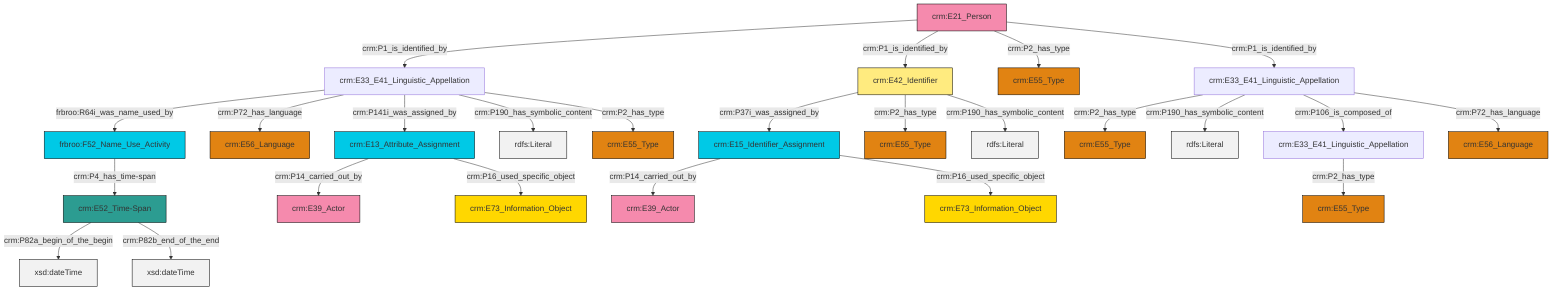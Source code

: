 graph TD
classDef Literal fill:#f2f2f2,stroke:#000000;
classDef CRM_Entity fill:#FFFFFF,stroke:#000000;
classDef Temporal_Entity fill:#00C9E6, stroke:#000000;
classDef Type fill:#E18312, stroke:#000000;
classDef Time-Span fill:#2C9C91, stroke:#000000;
classDef Appellation fill:#FFEB7F, stroke:#000000;
classDef Place fill:#008836, stroke:#000000;
classDef Persistent_Item fill:#B266B2, stroke:#000000;
classDef Conceptual_Object fill:#FFD700, stroke:#000000;
classDef Physical_Thing fill:#D2B48C, stroke:#000000;
classDef Actor fill:#f58aad, stroke:#000000;
classDef PC_Classes fill:#4ce600, stroke:#000000;
classDef Multi fill:#cccccc,stroke:#000000;

4["crm:E21_Person"]:::Actor -->|crm:P1_is_identified_by| 5["crm:E33_E41_Linguistic_Appellation"]:::Default
8["crm:E33_E41_Linguistic_Appellation"]:::Default -->|crm:P2_has_type| 10["crm:E55_Type"]:::Type
11["crm:E13_Attribute_Assignment"]:::Temporal_Entity -->|crm:P14_carried_out_by| 12["crm:E39_Actor"]:::Actor
15["crm:E52_Time-Span"]:::Time-Span -->|crm:P82a_begin_of_the_begin| 16[xsd:dateTime]:::Literal
5["crm:E33_E41_Linguistic_Appellation"]:::Default -->|frbroo:R64i_was_name_used_by| 17["frbroo:F52_Name_Use_Activity"]:::Temporal_Entity
17["frbroo:F52_Name_Use_Activity"]:::Temporal_Entity -->|crm:P4_has_time-span| 15["crm:E52_Time-Span"]:::Time-Span
8["crm:E33_E41_Linguistic_Appellation"]:::Default -->|crm:P190_has_symbolic_content| 23[rdfs:Literal]:::Literal
11["crm:E13_Attribute_Assignment"]:::Temporal_Entity -->|crm:P16_used_specific_object| 26["crm:E73_Information_Object"]:::Conceptual_Object
4["crm:E21_Person"]:::Actor -->|crm:P1_is_identified_by| 13["crm:E42_Identifier"]:::Appellation
13["crm:E42_Identifier"]:::Appellation -->|crm:P37i_was_assigned_by| 30["crm:E15_Identifier_Assignment"]:::Temporal_Entity
8["crm:E33_E41_Linguistic_Appellation"]:::Default -->|crm:P106_is_composed_of| 19["crm:E33_E41_Linguistic_Appellation"]:::Default
30["crm:E15_Identifier_Assignment"]:::Temporal_Entity -->|crm:P14_carried_out_by| 32["crm:E39_Actor"]:::Actor
13["crm:E42_Identifier"]:::Appellation -->|crm:P2_has_type| 2["crm:E55_Type"]:::Type
5["crm:E33_E41_Linguistic_Appellation"]:::Default -->|crm:P72_has_language| 34["crm:E56_Language"]:::Type
5["crm:E33_E41_Linguistic_Appellation"]:::Default -->|crm:P141i_was_assigned_by| 11["crm:E13_Attribute_Assignment"]:::Temporal_Entity
13["crm:E42_Identifier"]:::Appellation -->|crm:P190_has_symbolic_content| 35[rdfs:Literal]:::Literal
4["crm:E21_Person"]:::Actor -->|crm:P2_has_type| 6["crm:E55_Type"]:::Type
4["crm:E21_Person"]:::Actor -->|crm:P1_is_identified_by| 8["crm:E33_E41_Linguistic_Appellation"]:::Default
5["crm:E33_E41_Linguistic_Appellation"]:::Default -->|crm:P190_has_symbolic_content| 38[rdfs:Literal]:::Literal
19["crm:E33_E41_Linguistic_Appellation"]:::Default -->|crm:P2_has_type| 27["crm:E55_Type"]:::Type
5["crm:E33_E41_Linguistic_Appellation"]:::Default -->|crm:P2_has_type| 24["crm:E55_Type"]:::Type
30["crm:E15_Identifier_Assignment"]:::Temporal_Entity -->|crm:P16_used_specific_object| 0["crm:E73_Information_Object"]:::Conceptual_Object
8["crm:E33_E41_Linguistic_Appellation"]:::Default -->|crm:P72_has_language| 36["crm:E56_Language"]:::Type
15["crm:E52_Time-Span"]:::Time-Span -->|crm:P82b_end_of_the_end| 44[xsd:dateTime]:::Literal